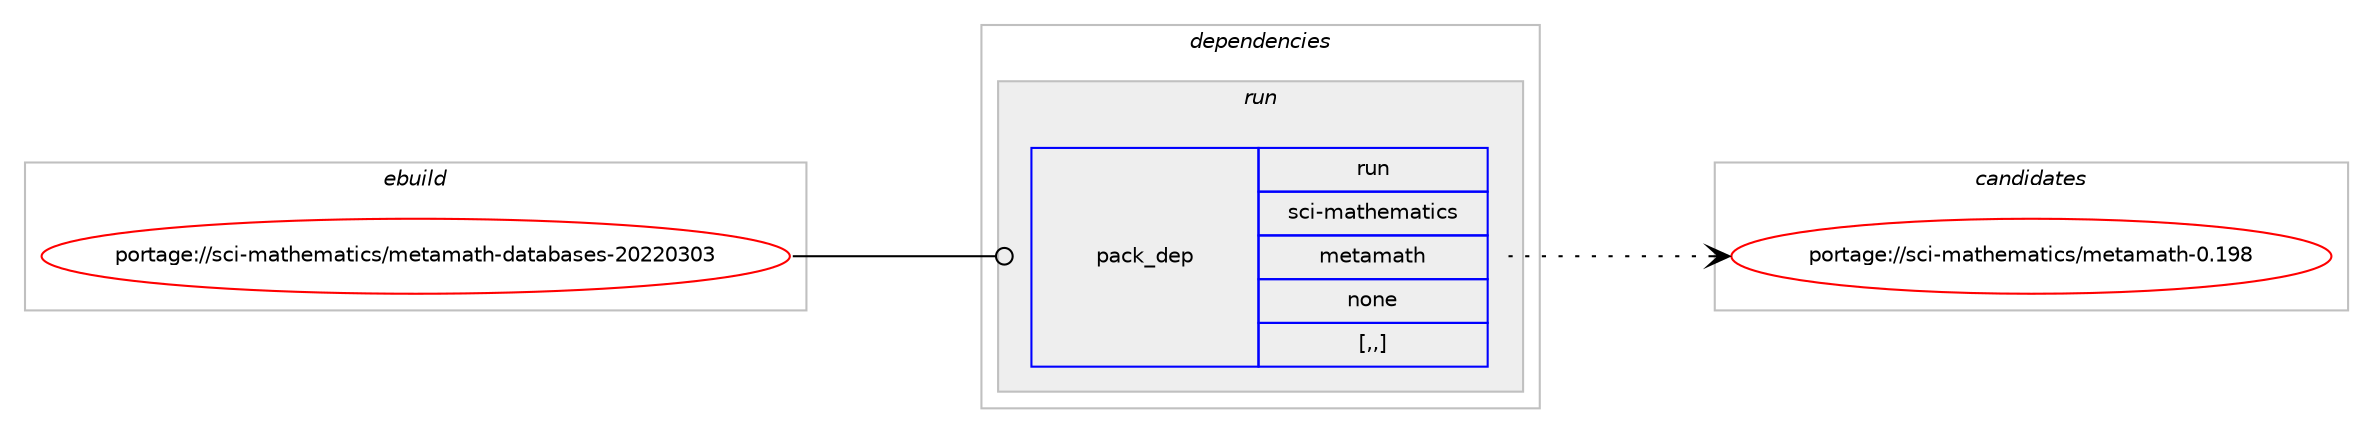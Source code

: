 digraph prolog {

# *************
# Graph options
# *************

newrank=true;
concentrate=true;
compound=true;
graph [rankdir=LR,fontname=Helvetica,fontsize=10,ranksep=1.5];#, ranksep=2.5, nodesep=0.2];
edge  [arrowhead=vee];
node  [fontname=Helvetica,fontsize=10];

# **********
# The ebuild
# **********

subgraph cluster_leftcol {
color=gray;
label=<<i>ebuild</i>>;
id [label="portage://sci-mathematics/metamath-databases-20220303", color=red, width=4, href="../sci-mathematics/metamath-databases-20220303.svg"];
}

# ****************
# The dependencies
# ****************

subgraph cluster_midcol {
color=gray;
label=<<i>dependencies</i>>;
subgraph cluster_compile {
fillcolor="#eeeeee";
style=filled;
label=<<i>compile</i>>;
}
subgraph cluster_compileandrun {
fillcolor="#eeeeee";
style=filled;
label=<<i>compile and run</i>>;
}
subgraph cluster_run {
fillcolor="#eeeeee";
style=filled;
label=<<i>run</i>>;
subgraph pack297651 {
dependency408983 [label=<<TABLE BORDER="0" CELLBORDER="1" CELLSPACING="0" CELLPADDING="4" WIDTH="220"><TR><TD ROWSPAN="6" CELLPADDING="30">pack_dep</TD></TR><TR><TD WIDTH="110">run</TD></TR><TR><TD>sci-mathematics</TD></TR><TR><TD>metamath</TD></TR><TR><TD>none</TD></TR><TR><TD>[,,]</TD></TR></TABLE>>, shape=none, color=blue];
}
id:e -> dependency408983:w [weight=20,style="solid",arrowhead="odot"];
}
}

# **************
# The candidates
# **************

subgraph cluster_choices {
rank=same;
color=gray;
label=<<i>candidates</i>>;

subgraph choice297651 {
color=black;
nodesep=1;
choice1159910545109971161041011099711610599115471091011169710997116104454846495756 [label="portage://sci-mathematics/metamath-0.198", color=red, width=4,href="../sci-mathematics/metamath-0.198.svg"];
dependency408983:e -> choice1159910545109971161041011099711610599115471091011169710997116104454846495756:w [style=dotted,weight="100"];
}
}

}
